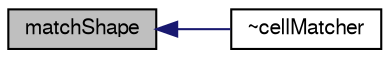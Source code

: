digraph "matchShape"
{
  bgcolor="transparent";
  edge [fontname="FreeSans",fontsize="10",labelfontname="FreeSans",labelfontsize="10"];
  node [fontname="FreeSans",fontsize="10",shape=record];
  rankdir="LR";
  Node1117 [label="matchShape",height=0.2,width=0.4,color="black", fillcolor="grey75", style="filled", fontcolor="black"];
  Node1117 -> Node1118 [dir="back",color="midnightblue",fontsize="10",style="solid",fontname="FreeSans"];
  Node1118 [label="~cellMatcher",height=0.2,width=0.4,color="black",URL="$a27166.html#a8044cd6c0bf054837c0d93645974858b",tooltip="Destructor. "];
}

